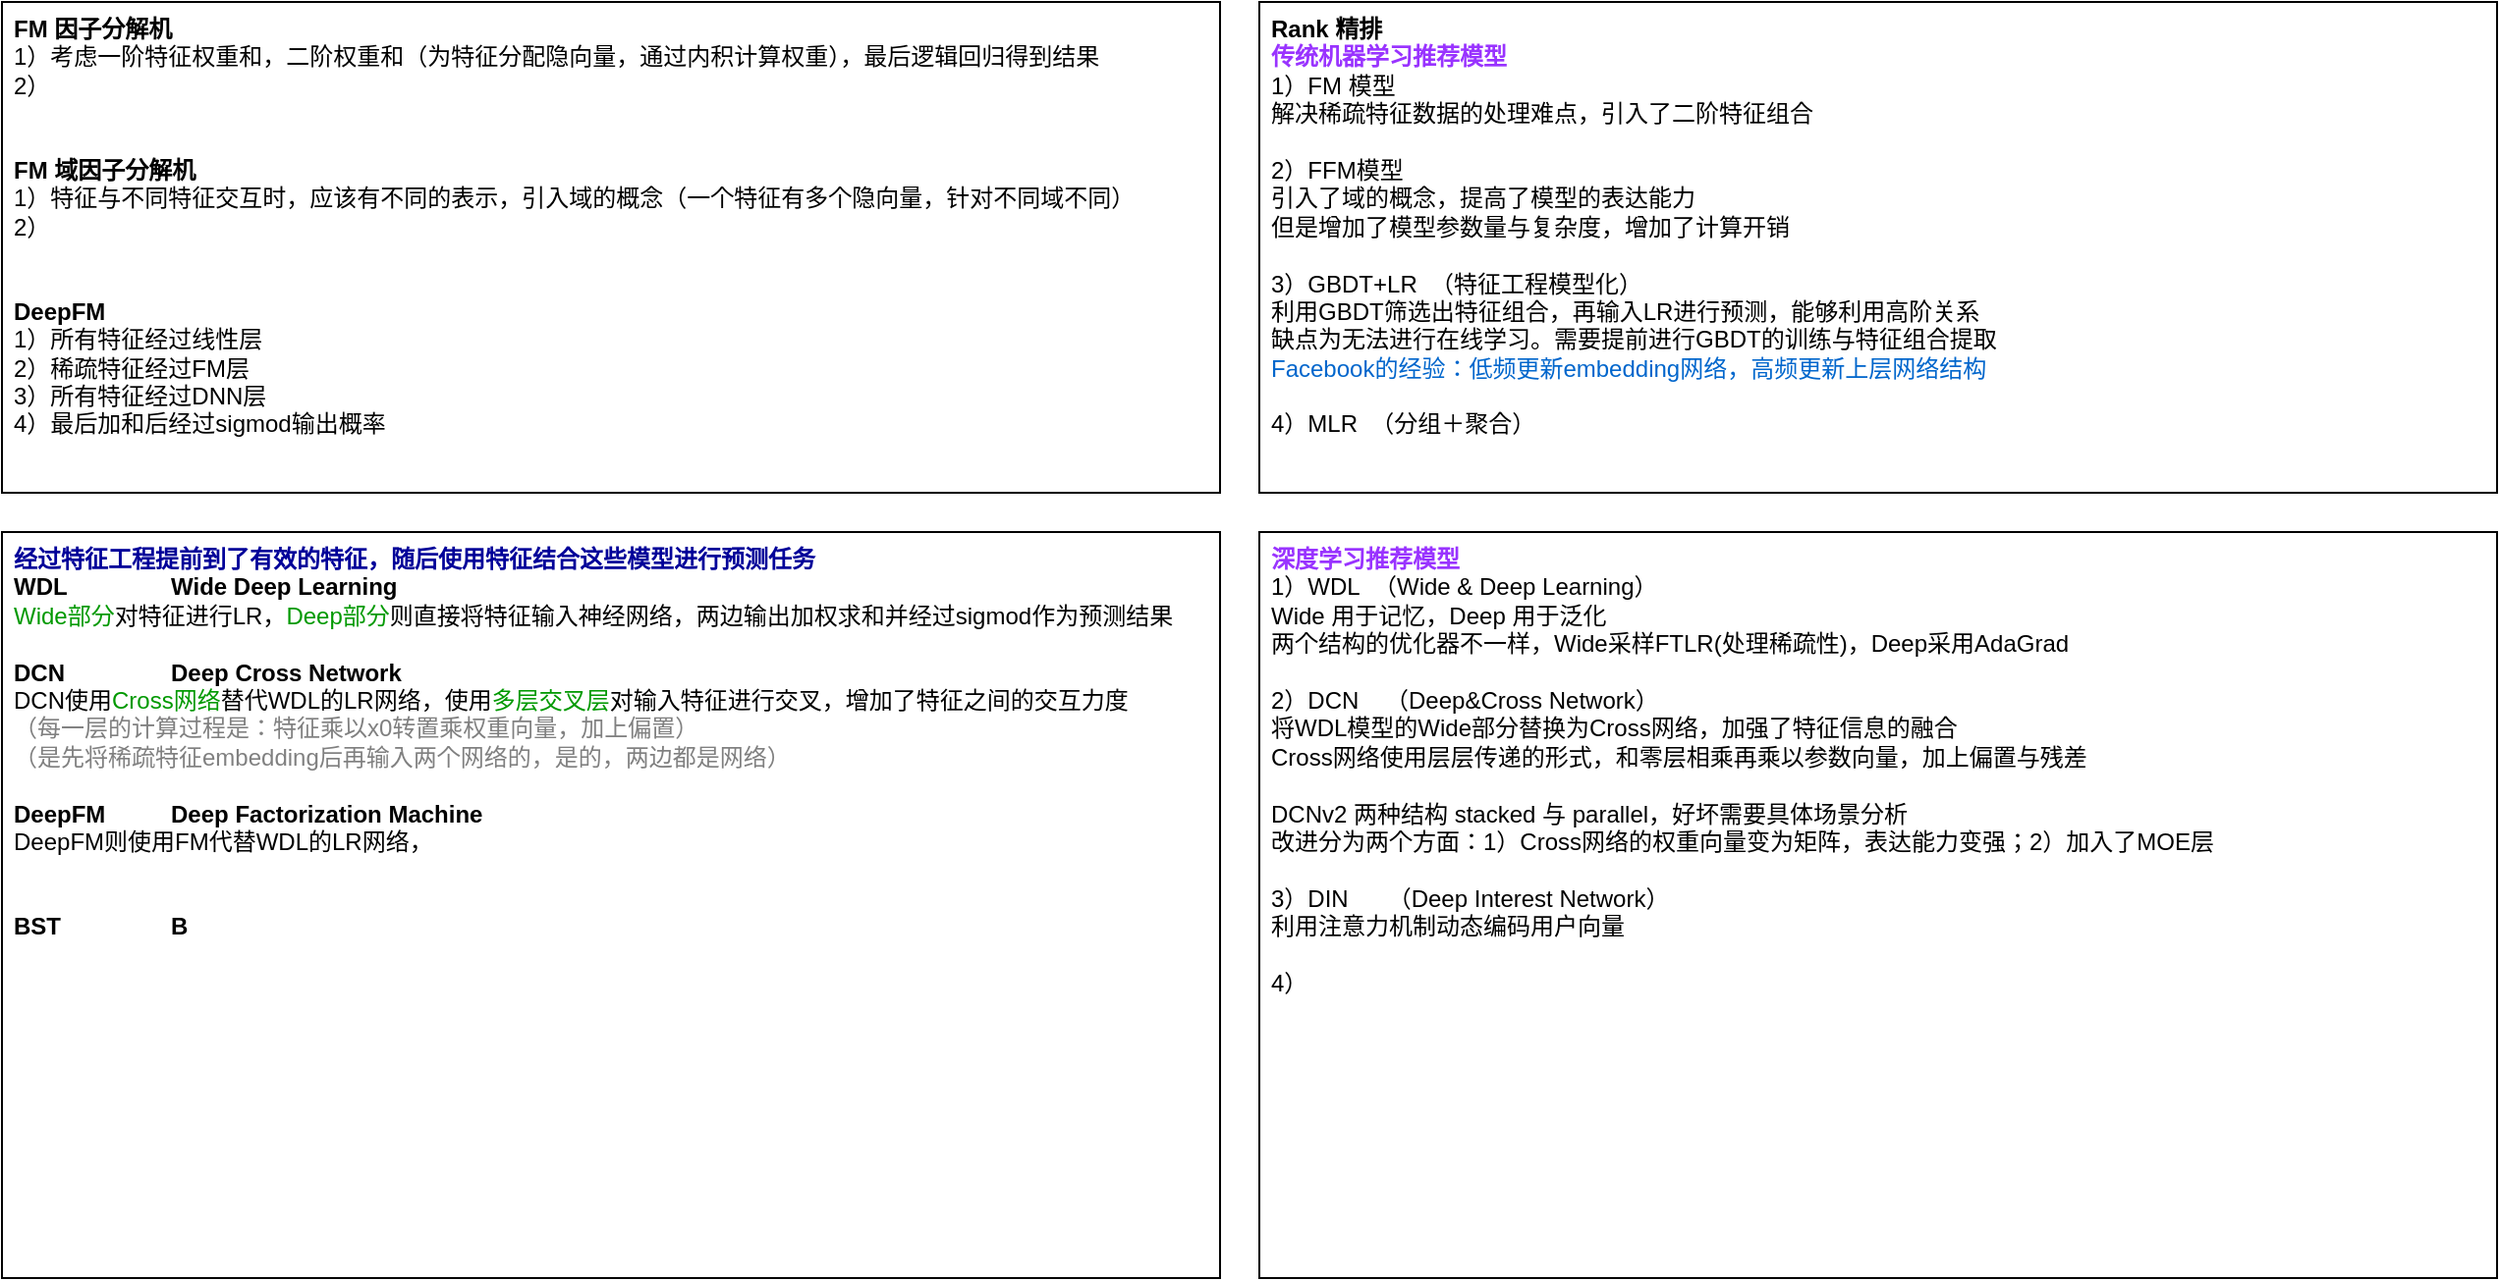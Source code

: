 <mxfile version="24.7.6">
  <diagram name="第 1 页" id="UGm5JvRGFB_UD_Ni14SP">
    <mxGraphModel dx="1592" dy="452" grid="1" gridSize="10" guides="1" tooltips="1" connect="1" arrows="1" fold="1" page="0" pageScale="1" pageWidth="827" pageHeight="1169" math="0" shadow="0">
      <root>
        <mxCell id="0" />
        <mxCell id="1" parent="0" />
        <mxCell id="qLKPpFvlpWNobKLwXuhB-1" value="&lt;b&gt;FM 因子分解机&lt;/b&gt;&lt;br&gt;&lt;div&gt;1）考虑一阶特征权重和，二阶权重和（为特征分配隐向量，通过内积计算权重），最后逻辑回归得到结果&lt;/div&gt;&lt;div&gt;2）&lt;/div&gt;&lt;div&gt;&lt;br&gt;&lt;/div&gt;&lt;div&gt;&lt;br&gt;&lt;/div&gt;&lt;div&gt;&lt;b&gt;FM 域因子分解机&lt;/b&gt;&lt;br&gt;&lt;/div&gt;&lt;div&gt;1）特征与不同特征交互时，应该有不同的表示，引入域的概念（一个特征有多个隐向量，针对不同域不同）&lt;b&gt;&lt;br&gt;&lt;/b&gt;&lt;/div&gt;&lt;div&gt;2）&lt;/div&gt;&lt;div&gt;&lt;br&gt;&lt;/div&gt;&lt;div&gt;&lt;br&gt;&lt;/div&gt;&lt;div&gt;&lt;b&gt;DeepFM&amp;nbsp;&lt;/b&gt;&lt;br&gt;&lt;/div&gt;&lt;div&gt;1）所有特征经过线性层&lt;b&gt;&lt;br&gt;&lt;/b&gt;&lt;/div&gt;&lt;div&gt;2）稀疏特征经过FM层&lt;/div&gt;&lt;div&gt;3）所有特征经过DNN层&lt;/div&gt;&lt;div&gt;4）最后加和后经过sigmod输出概率&lt;/div&gt;" style="rounded=0;whiteSpace=wrap;html=1;align=left;verticalAlign=top;spacingLeft=4;" parent="1" vertex="1">
          <mxGeometry x="-440" y="50" width="620" height="250" as="geometry" />
        </mxCell>
        <mxCell id="10POJ0Ot5cjL5zv7g6nm-1" value="&lt;b&gt;Rank 精排&lt;/b&gt;&lt;div&gt;&lt;b&gt;&lt;font color=&quot;#9933ff&quot;&gt;传统机器学习推荐模型&lt;/font&gt;&lt;br&gt;&lt;/b&gt;&lt;div&gt;1）FM 模型&lt;/div&gt;&lt;div&gt;解决稀疏特征数据的处理难点，引入了二阶特征组合&lt;/div&gt;&lt;div&gt;&lt;br&gt;&lt;/div&gt;&lt;div&gt;2）FFM模型&lt;/div&gt;&lt;div&gt;引入了域的概念，提高了模型的表达能力&lt;/div&gt;&lt;div&gt;但是增加了模型参数量与复杂度，增加了计算开销&lt;/div&gt;&lt;div&gt;&lt;br&gt;&lt;/div&gt;&lt;div&gt;3）GBDT+LR&amp;nbsp; （特征工程模型化）&lt;/div&gt;&lt;div&gt;利用GBDT筛选出特征组合，再输入LR进行预测，能够利用高阶关系&lt;/div&gt;&lt;div&gt;缺点为无法进行在线学习。需要提前进行GBDT的训练与特征组合提取&lt;/div&gt;&lt;div&gt;&lt;font color=&quot;#0066cc&quot;&gt;Facebook的经验：低频更新embedding网络，高频更新上层网络结构&lt;/font&gt;&lt;/div&gt;&lt;div&gt;&lt;br&gt;&lt;/div&gt;&lt;div&gt;4）MLR&amp;nbsp; （分组＋聚合）&lt;/div&gt;&lt;/div&gt;" style="rounded=0;whiteSpace=wrap;html=1;align=left;verticalAlign=top;spacingLeft=4;" vertex="1" parent="1">
          <mxGeometry x="200" y="50" width="630" height="250" as="geometry" />
        </mxCell>
        <mxCell id="10POJ0Ot5cjL5zv7g6nm-2" value="&lt;div&gt;&lt;b&gt;&lt;font color=&quot;#000099&quot;&gt;经过特征工程提前到了有效的特征，随后使用特征结合这些模型进行预测任务&lt;/font&gt;&lt;/b&gt;&lt;/div&gt;&lt;div&gt;&lt;b&gt;WDL&lt;span style=&quot;white-space: pre;&quot;&gt;&#x9;&lt;/span&gt;&lt;span style=&quot;white-space: pre;&quot;&gt;&#x9;Wide Deep Learning&lt;/span&gt;&lt;/b&gt;&lt;/div&gt;&lt;div style=&quot;&quot;&gt;&lt;font color=&quot;#009900&quot;&gt;Wide部分&lt;/font&gt;对特征进行LR，&lt;font color=&quot;#009900&quot;&gt;Deep部分&lt;/font&gt;则直接将特征输入神经网络，两边输出加权求和并经过sigmod作为预测结果&lt;/div&gt;&lt;div style=&quot;&quot;&gt;&lt;br&gt;&lt;/div&gt;&lt;b&gt;DCN&lt;span style=&quot;white-space: pre;&quot;&gt;&#x9;&lt;/span&gt;&lt;span style=&quot;white-space: pre;&quot;&gt;&#x9;&lt;/span&gt;Deep Cross Network&lt;/b&gt;&lt;br&gt;&lt;div&gt;DCN使用&lt;font color=&quot;#009900&quot;&gt;Cross网络&lt;/font&gt;替代WDL的LR网络，&lt;span style=&quot;background-color: initial;&quot;&gt;使用&lt;font color=&quot;#009900&quot;&gt;多层交叉层&lt;/font&gt;对输入特征进行交叉，&lt;/span&gt;&lt;span style=&quot;background-color: initial;&quot;&gt;增加了特征之间的交互力度&lt;/span&gt;&lt;/div&gt;&lt;div&gt;&lt;font color=&quot;#808080&quot;&gt;（每一层的计算过程是：特征乘以x0转置乘权重向量，加上偏置）&lt;/font&gt;&lt;/div&gt;&lt;div&gt;&lt;font color=&quot;#808080&quot;&gt;（是先将稀疏特征embedding后再输入两个网络的，是的，两边都是网络）&lt;/font&gt;&lt;/div&gt;&lt;div&gt;&lt;br&gt;&lt;/div&gt;&lt;div&gt;&lt;b&gt;DeepFM&lt;span style=&quot;white-space: pre;&quot;&gt;&#x9;&lt;/span&gt;&lt;span style=&quot;white-space: pre;&quot;&gt;&#x9;&lt;/span&gt;&lt;/b&gt;&lt;b style=&quot;background-color: initial;&quot;&gt;Deep Factorization Machine&lt;/b&gt;&lt;/div&gt;&lt;div&gt;DeepFM则使用FM代替WDL的LR网络，&lt;/div&gt;&lt;div&gt;&lt;br&gt;&lt;/div&gt;&lt;div&gt;&lt;br&gt;&lt;/div&gt;&lt;div&gt;&lt;b&gt;BST&lt;span style=&quot;white-space: pre;&quot;&gt;&#x9;&lt;/span&gt;&lt;span style=&quot;white-space: pre;&quot;&gt;&#x9;&lt;/span&gt;&lt;span style=&quot;white-space: pre;&quot;&gt;&#x9;&lt;/span&gt;B&lt;/b&gt;&lt;/div&gt;&lt;div&gt;&lt;br&gt;&lt;/div&gt;" style="rounded=0;whiteSpace=wrap;html=1;align=left;verticalAlign=top;spacingLeft=4;" vertex="1" parent="1">
          <mxGeometry x="-440" y="320" width="620" height="380" as="geometry" />
        </mxCell>
        <mxCell id="10POJ0Ot5cjL5zv7g6nm-4" value="&lt;div&gt;&lt;div&gt;&lt;b style=&quot;background-color: initial;&quot;&gt;&lt;font color=&quot;#9933ff&quot;&gt;深度学习推荐模型&lt;/font&gt;&lt;/b&gt;&lt;br&gt;&lt;/div&gt;&lt;div&gt;1）WDL&amp;nbsp; （Wide &amp;amp; Deep Learning）&lt;/div&gt;&lt;/div&gt;&lt;div&gt;Wide 用于记忆，Deep 用于泛化&lt;/div&gt;&lt;div&gt;两个结构的优化器不一样，Wide采样FTLR(处理稀疏性)，Deep采用AdaGrad&lt;/div&gt;&lt;div&gt;&lt;br&gt;&lt;/div&gt;&lt;div&gt;2）DCN&amp;nbsp; &amp;nbsp; （Deep&amp;amp;Cross Network）&lt;/div&gt;&lt;div&gt;将WDL模型的Wide部分替换为Cross网络，加强了特征信息的融合&lt;/div&gt;&lt;div&gt;Cross网络使用层层传递的形式，和零层相乘再乘以参数向量，加上偏置与残差&lt;/div&gt;&lt;div&gt;&lt;br&gt;&lt;/div&gt;&lt;div&gt;DCNv2 两种结构 stacked 与 parallel，好坏需要具体场景分析&lt;/div&gt;&lt;div&gt;改进分为两个方面：1）Cross网络的权重向量变为矩阵，表达能力变强；2）加入了MOE层&lt;/div&gt;&lt;div&gt;&lt;br&gt;&lt;/div&gt;&lt;div&gt;3）DIN&amp;nbsp; &amp;nbsp; &amp;nbsp; （Deep Interest Network）&lt;/div&gt;&lt;div&gt;利用注意力机制动态编码用户向量&lt;/div&gt;&lt;div&gt;&lt;br&gt;&lt;/div&gt;&lt;div&gt;4）&lt;/div&gt;" style="rounded=0;whiteSpace=wrap;html=1;align=left;verticalAlign=top;spacingLeft=4;" vertex="1" parent="1">
          <mxGeometry x="200" y="320" width="630" height="380" as="geometry" />
        </mxCell>
      </root>
    </mxGraphModel>
  </diagram>
</mxfile>
